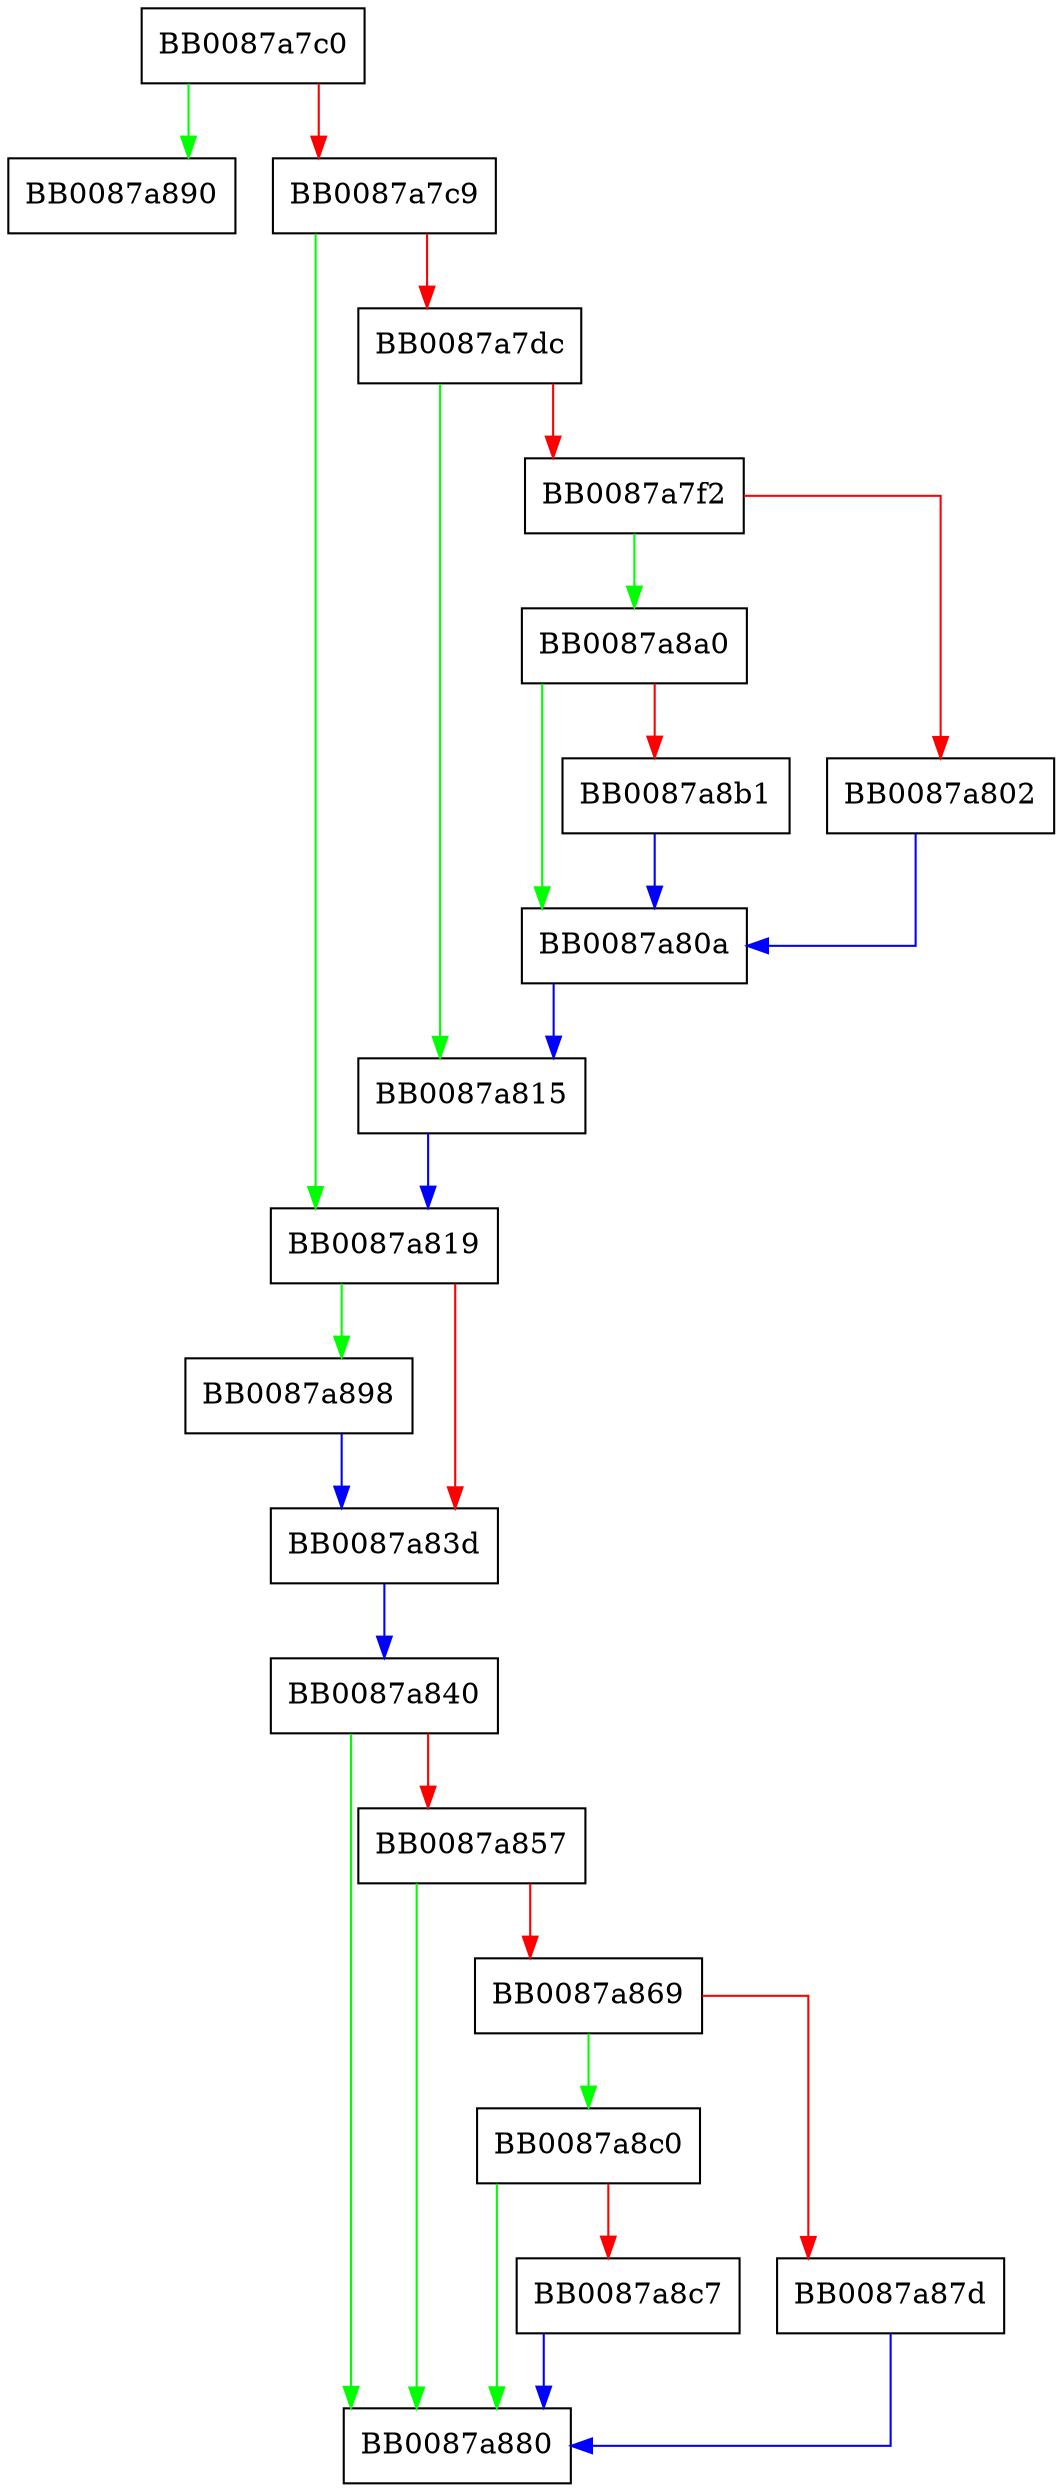 digraph fflush {
  node [shape="box"];
  graph [splines=ortho];
  BB0087a7c0 -> BB0087a890 [color="green"];
  BB0087a7c0 -> BB0087a7c9 [color="red"];
  BB0087a7c9 -> BB0087a819 [color="green"];
  BB0087a7c9 -> BB0087a7dc [color="red"];
  BB0087a7dc -> BB0087a815 [color="green"];
  BB0087a7dc -> BB0087a7f2 [color="red"];
  BB0087a7f2 -> BB0087a8a0 [color="green"];
  BB0087a7f2 -> BB0087a802 [color="red"];
  BB0087a802 -> BB0087a80a [color="blue"];
  BB0087a80a -> BB0087a815 [color="blue"];
  BB0087a815 -> BB0087a819 [color="blue"];
  BB0087a819 -> BB0087a898 [color="green"];
  BB0087a819 -> BB0087a83d [color="red"];
  BB0087a83d -> BB0087a840 [color="blue"];
  BB0087a840 -> BB0087a880 [color="green"];
  BB0087a840 -> BB0087a857 [color="red"];
  BB0087a857 -> BB0087a880 [color="green"];
  BB0087a857 -> BB0087a869 [color="red"];
  BB0087a869 -> BB0087a8c0 [color="green"];
  BB0087a869 -> BB0087a87d [color="red"];
  BB0087a87d -> BB0087a880 [color="blue"];
  BB0087a898 -> BB0087a83d [color="blue"];
  BB0087a8a0 -> BB0087a80a [color="green"];
  BB0087a8a0 -> BB0087a8b1 [color="red"];
  BB0087a8b1 -> BB0087a80a [color="blue"];
  BB0087a8c0 -> BB0087a880 [color="green"];
  BB0087a8c0 -> BB0087a8c7 [color="red"];
  BB0087a8c7 -> BB0087a880 [color="blue"];
}